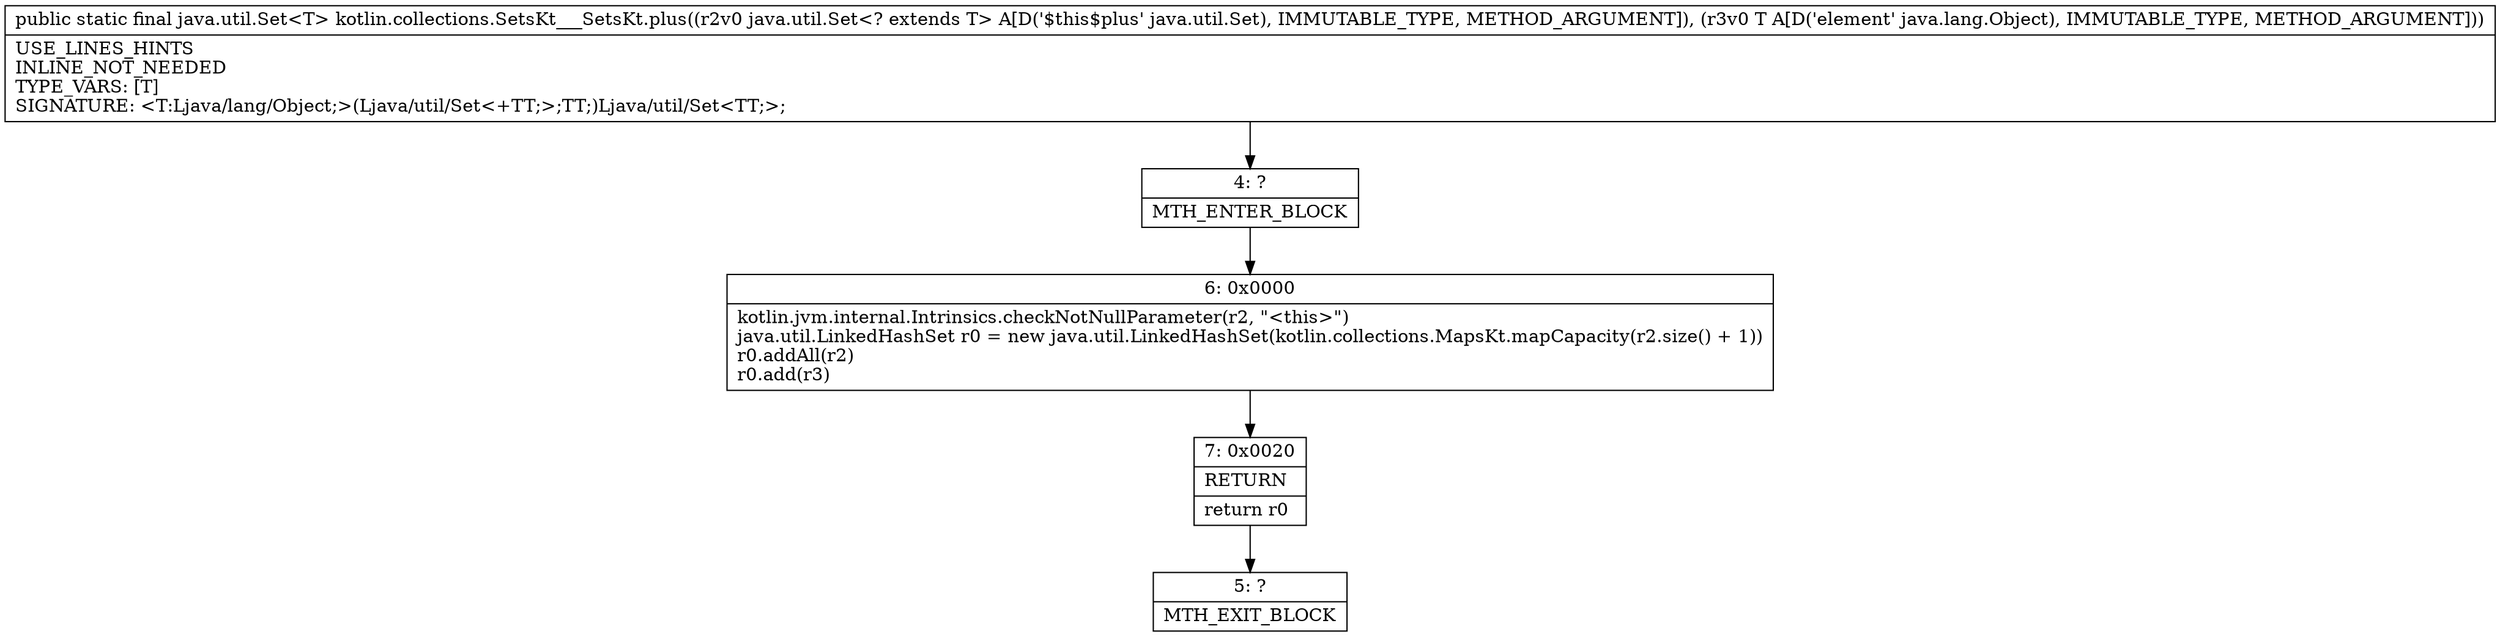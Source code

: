 digraph "CFG forkotlin.collections.SetsKt___SetsKt.plus(Ljava\/util\/Set;Ljava\/lang\/Object;)Ljava\/util\/Set;" {
Node_4 [shape=record,label="{4\:\ ?|MTH_ENTER_BLOCK\l}"];
Node_6 [shape=record,label="{6\:\ 0x0000|kotlin.jvm.internal.Intrinsics.checkNotNullParameter(r2, \"\<this\>\")\ljava.util.LinkedHashSet r0 = new java.util.LinkedHashSet(kotlin.collections.MapsKt.mapCapacity(r2.size() + 1))\lr0.addAll(r2)\lr0.add(r3)\l}"];
Node_7 [shape=record,label="{7\:\ 0x0020|RETURN\l|return r0\l}"];
Node_5 [shape=record,label="{5\:\ ?|MTH_EXIT_BLOCK\l}"];
MethodNode[shape=record,label="{public static final java.util.Set\<T\> kotlin.collections.SetsKt___SetsKt.plus((r2v0 java.util.Set\<? extends T\> A[D('$this$plus' java.util.Set), IMMUTABLE_TYPE, METHOD_ARGUMENT]), (r3v0 T A[D('element' java.lang.Object), IMMUTABLE_TYPE, METHOD_ARGUMENT]))  | USE_LINES_HINTS\lINLINE_NOT_NEEDED\lTYPE_VARS: [T]\lSIGNATURE: \<T:Ljava\/lang\/Object;\>(Ljava\/util\/Set\<+TT;\>;TT;)Ljava\/util\/Set\<TT;\>;\l}"];
MethodNode -> Node_4;Node_4 -> Node_6;
Node_6 -> Node_7;
Node_7 -> Node_5;
}

